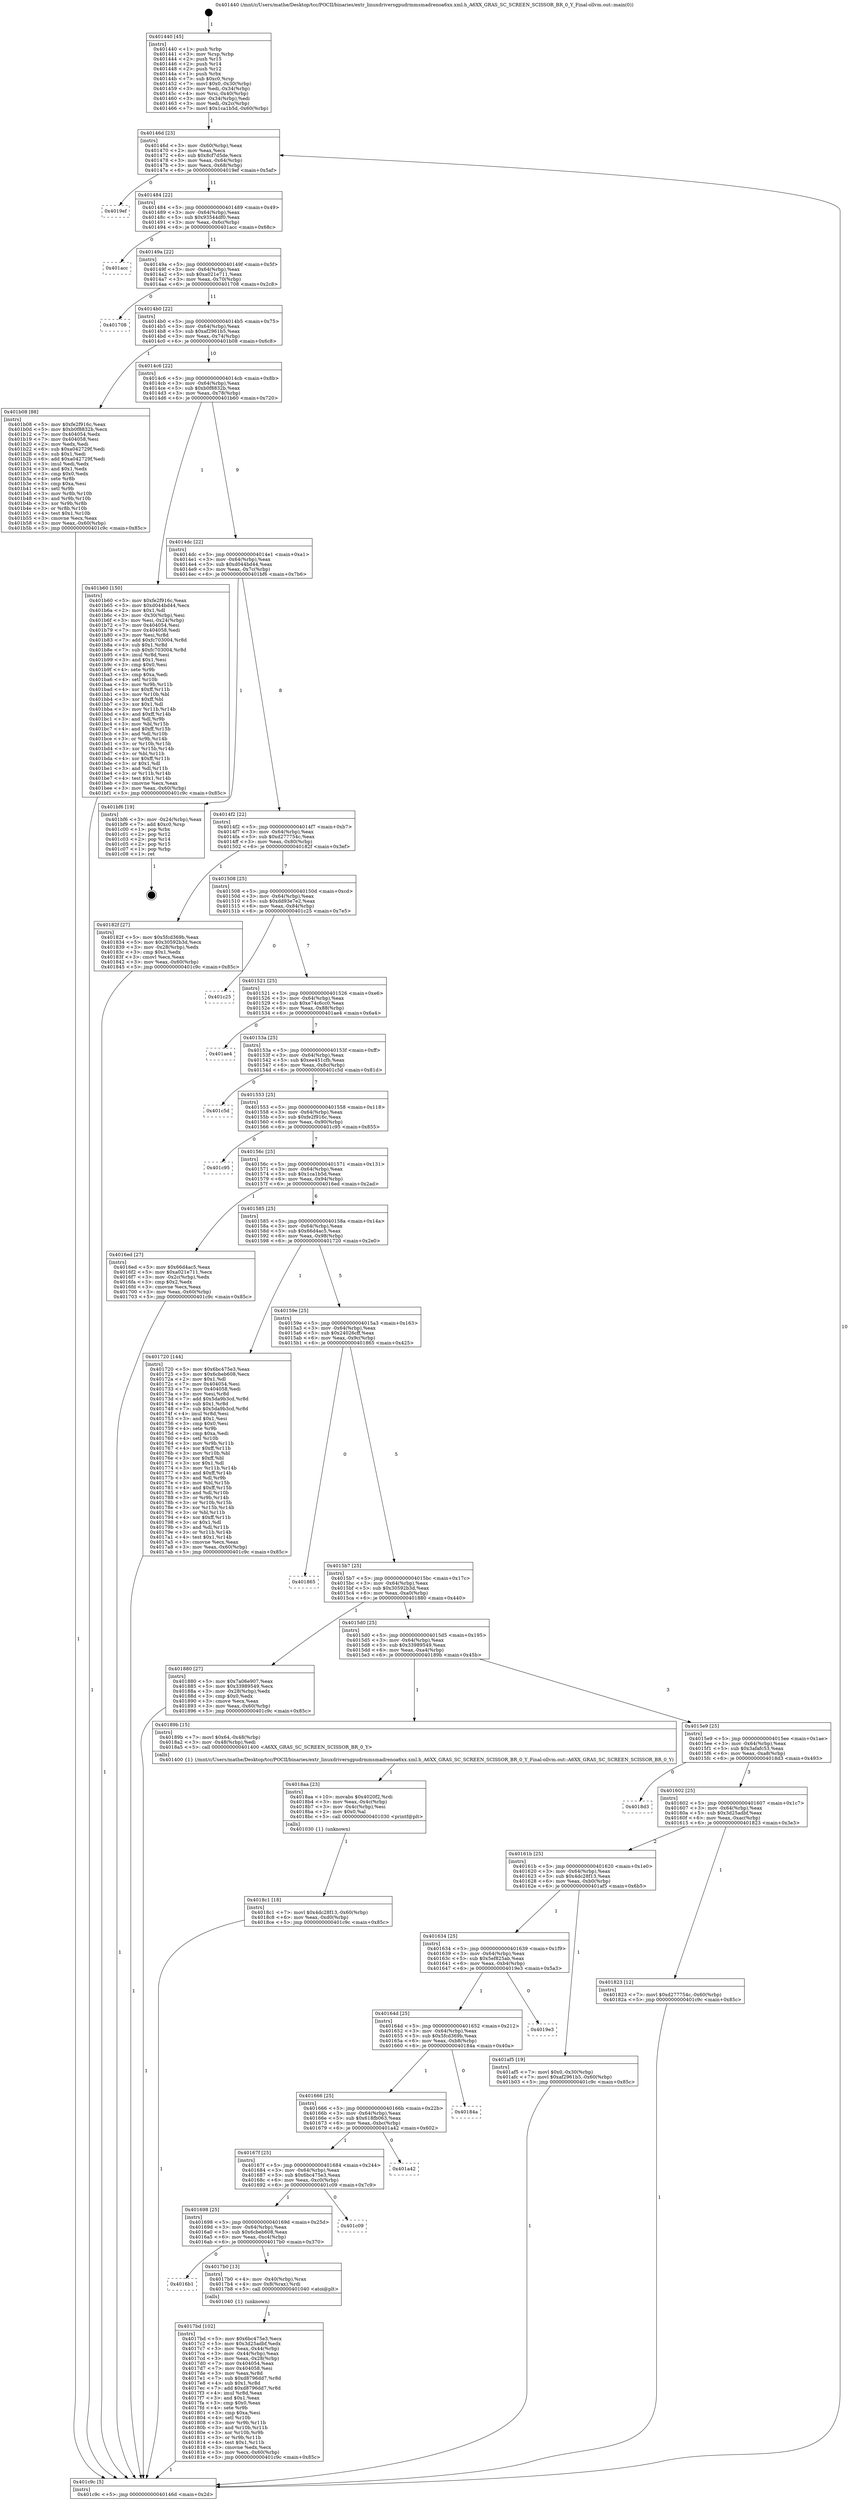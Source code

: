 digraph "0x401440" {
  label = "0x401440 (/mnt/c/Users/mathe/Desktop/tcc/POCII/binaries/extr_linuxdriversgpudrmmsmadrenoa6xx.xml.h_A6XX_GRAS_SC_SCREEN_SCISSOR_BR_0_Y_Final-ollvm.out::main(0))"
  labelloc = "t"
  node[shape=record]

  Entry [label="",width=0.3,height=0.3,shape=circle,fillcolor=black,style=filled]
  "0x40146d" [label="{
     0x40146d [23]\l
     | [instrs]\l
     &nbsp;&nbsp;0x40146d \<+3\>: mov -0x60(%rbp),%eax\l
     &nbsp;&nbsp;0x401470 \<+2\>: mov %eax,%ecx\l
     &nbsp;&nbsp;0x401472 \<+6\>: sub $0x8cf7d5de,%ecx\l
     &nbsp;&nbsp;0x401478 \<+3\>: mov %eax,-0x64(%rbp)\l
     &nbsp;&nbsp;0x40147b \<+3\>: mov %ecx,-0x68(%rbp)\l
     &nbsp;&nbsp;0x40147e \<+6\>: je 00000000004019ef \<main+0x5af\>\l
  }"]
  "0x4019ef" [label="{
     0x4019ef\l
  }", style=dashed]
  "0x401484" [label="{
     0x401484 [22]\l
     | [instrs]\l
     &nbsp;&nbsp;0x401484 \<+5\>: jmp 0000000000401489 \<main+0x49\>\l
     &nbsp;&nbsp;0x401489 \<+3\>: mov -0x64(%rbp),%eax\l
     &nbsp;&nbsp;0x40148c \<+5\>: sub $0x93544df0,%eax\l
     &nbsp;&nbsp;0x401491 \<+3\>: mov %eax,-0x6c(%rbp)\l
     &nbsp;&nbsp;0x401494 \<+6\>: je 0000000000401acc \<main+0x68c\>\l
  }"]
  Exit [label="",width=0.3,height=0.3,shape=circle,fillcolor=black,style=filled,peripheries=2]
  "0x401acc" [label="{
     0x401acc\l
  }", style=dashed]
  "0x40149a" [label="{
     0x40149a [22]\l
     | [instrs]\l
     &nbsp;&nbsp;0x40149a \<+5\>: jmp 000000000040149f \<main+0x5f\>\l
     &nbsp;&nbsp;0x40149f \<+3\>: mov -0x64(%rbp),%eax\l
     &nbsp;&nbsp;0x4014a2 \<+5\>: sub $0xa021e711,%eax\l
     &nbsp;&nbsp;0x4014a7 \<+3\>: mov %eax,-0x70(%rbp)\l
     &nbsp;&nbsp;0x4014aa \<+6\>: je 0000000000401708 \<main+0x2c8\>\l
  }"]
  "0x4018c1" [label="{
     0x4018c1 [18]\l
     | [instrs]\l
     &nbsp;&nbsp;0x4018c1 \<+7\>: movl $0x4dc28f13,-0x60(%rbp)\l
     &nbsp;&nbsp;0x4018c8 \<+6\>: mov %eax,-0xd0(%rbp)\l
     &nbsp;&nbsp;0x4018ce \<+5\>: jmp 0000000000401c9c \<main+0x85c\>\l
  }"]
  "0x401708" [label="{
     0x401708\l
  }", style=dashed]
  "0x4014b0" [label="{
     0x4014b0 [22]\l
     | [instrs]\l
     &nbsp;&nbsp;0x4014b0 \<+5\>: jmp 00000000004014b5 \<main+0x75\>\l
     &nbsp;&nbsp;0x4014b5 \<+3\>: mov -0x64(%rbp),%eax\l
     &nbsp;&nbsp;0x4014b8 \<+5\>: sub $0xaf2961b5,%eax\l
     &nbsp;&nbsp;0x4014bd \<+3\>: mov %eax,-0x74(%rbp)\l
     &nbsp;&nbsp;0x4014c0 \<+6\>: je 0000000000401b08 \<main+0x6c8\>\l
  }"]
  "0x4018aa" [label="{
     0x4018aa [23]\l
     | [instrs]\l
     &nbsp;&nbsp;0x4018aa \<+10\>: movabs $0x4020f2,%rdi\l
     &nbsp;&nbsp;0x4018b4 \<+3\>: mov %eax,-0x4c(%rbp)\l
     &nbsp;&nbsp;0x4018b7 \<+3\>: mov -0x4c(%rbp),%esi\l
     &nbsp;&nbsp;0x4018ba \<+2\>: mov $0x0,%al\l
     &nbsp;&nbsp;0x4018bc \<+5\>: call 0000000000401030 \<printf@plt\>\l
     | [calls]\l
     &nbsp;&nbsp;0x401030 \{1\} (unknown)\l
  }"]
  "0x401b08" [label="{
     0x401b08 [88]\l
     | [instrs]\l
     &nbsp;&nbsp;0x401b08 \<+5\>: mov $0xfe2f916c,%eax\l
     &nbsp;&nbsp;0x401b0d \<+5\>: mov $0xb0f8832b,%ecx\l
     &nbsp;&nbsp;0x401b12 \<+7\>: mov 0x404054,%edx\l
     &nbsp;&nbsp;0x401b19 \<+7\>: mov 0x404058,%esi\l
     &nbsp;&nbsp;0x401b20 \<+2\>: mov %edx,%edi\l
     &nbsp;&nbsp;0x401b22 \<+6\>: sub $0xa042729f,%edi\l
     &nbsp;&nbsp;0x401b28 \<+3\>: sub $0x1,%edi\l
     &nbsp;&nbsp;0x401b2b \<+6\>: add $0xa042729f,%edi\l
     &nbsp;&nbsp;0x401b31 \<+3\>: imul %edi,%edx\l
     &nbsp;&nbsp;0x401b34 \<+3\>: and $0x1,%edx\l
     &nbsp;&nbsp;0x401b37 \<+3\>: cmp $0x0,%edx\l
     &nbsp;&nbsp;0x401b3a \<+4\>: sete %r8b\l
     &nbsp;&nbsp;0x401b3e \<+3\>: cmp $0xa,%esi\l
     &nbsp;&nbsp;0x401b41 \<+4\>: setl %r9b\l
     &nbsp;&nbsp;0x401b45 \<+3\>: mov %r8b,%r10b\l
     &nbsp;&nbsp;0x401b48 \<+3\>: and %r9b,%r10b\l
     &nbsp;&nbsp;0x401b4b \<+3\>: xor %r9b,%r8b\l
     &nbsp;&nbsp;0x401b4e \<+3\>: or %r8b,%r10b\l
     &nbsp;&nbsp;0x401b51 \<+4\>: test $0x1,%r10b\l
     &nbsp;&nbsp;0x401b55 \<+3\>: cmovne %ecx,%eax\l
     &nbsp;&nbsp;0x401b58 \<+3\>: mov %eax,-0x60(%rbp)\l
     &nbsp;&nbsp;0x401b5b \<+5\>: jmp 0000000000401c9c \<main+0x85c\>\l
  }"]
  "0x4014c6" [label="{
     0x4014c6 [22]\l
     | [instrs]\l
     &nbsp;&nbsp;0x4014c6 \<+5\>: jmp 00000000004014cb \<main+0x8b\>\l
     &nbsp;&nbsp;0x4014cb \<+3\>: mov -0x64(%rbp),%eax\l
     &nbsp;&nbsp;0x4014ce \<+5\>: sub $0xb0f8832b,%eax\l
     &nbsp;&nbsp;0x4014d3 \<+3\>: mov %eax,-0x78(%rbp)\l
     &nbsp;&nbsp;0x4014d6 \<+6\>: je 0000000000401b60 \<main+0x720\>\l
  }"]
  "0x4017bd" [label="{
     0x4017bd [102]\l
     | [instrs]\l
     &nbsp;&nbsp;0x4017bd \<+5\>: mov $0x6bc475e3,%ecx\l
     &nbsp;&nbsp;0x4017c2 \<+5\>: mov $0x3d25adbf,%edx\l
     &nbsp;&nbsp;0x4017c7 \<+3\>: mov %eax,-0x44(%rbp)\l
     &nbsp;&nbsp;0x4017ca \<+3\>: mov -0x44(%rbp),%eax\l
     &nbsp;&nbsp;0x4017cd \<+3\>: mov %eax,-0x28(%rbp)\l
     &nbsp;&nbsp;0x4017d0 \<+7\>: mov 0x404054,%eax\l
     &nbsp;&nbsp;0x4017d7 \<+7\>: mov 0x404058,%esi\l
     &nbsp;&nbsp;0x4017de \<+3\>: mov %eax,%r8d\l
     &nbsp;&nbsp;0x4017e1 \<+7\>: sub $0xd8796dd7,%r8d\l
     &nbsp;&nbsp;0x4017e8 \<+4\>: sub $0x1,%r8d\l
     &nbsp;&nbsp;0x4017ec \<+7\>: add $0xd8796dd7,%r8d\l
     &nbsp;&nbsp;0x4017f3 \<+4\>: imul %r8d,%eax\l
     &nbsp;&nbsp;0x4017f7 \<+3\>: and $0x1,%eax\l
     &nbsp;&nbsp;0x4017fa \<+3\>: cmp $0x0,%eax\l
     &nbsp;&nbsp;0x4017fd \<+4\>: sete %r9b\l
     &nbsp;&nbsp;0x401801 \<+3\>: cmp $0xa,%esi\l
     &nbsp;&nbsp;0x401804 \<+4\>: setl %r10b\l
     &nbsp;&nbsp;0x401808 \<+3\>: mov %r9b,%r11b\l
     &nbsp;&nbsp;0x40180b \<+3\>: and %r10b,%r11b\l
     &nbsp;&nbsp;0x40180e \<+3\>: xor %r10b,%r9b\l
     &nbsp;&nbsp;0x401811 \<+3\>: or %r9b,%r11b\l
     &nbsp;&nbsp;0x401814 \<+4\>: test $0x1,%r11b\l
     &nbsp;&nbsp;0x401818 \<+3\>: cmovne %edx,%ecx\l
     &nbsp;&nbsp;0x40181b \<+3\>: mov %ecx,-0x60(%rbp)\l
     &nbsp;&nbsp;0x40181e \<+5\>: jmp 0000000000401c9c \<main+0x85c\>\l
  }"]
  "0x401b60" [label="{
     0x401b60 [150]\l
     | [instrs]\l
     &nbsp;&nbsp;0x401b60 \<+5\>: mov $0xfe2f916c,%eax\l
     &nbsp;&nbsp;0x401b65 \<+5\>: mov $0xd044bd44,%ecx\l
     &nbsp;&nbsp;0x401b6a \<+2\>: mov $0x1,%dl\l
     &nbsp;&nbsp;0x401b6c \<+3\>: mov -0x30(%rbp),%esi\l
     &nbsp;&nbsp;0x401b6f \<+3\>: mov %esi,-0x24(%rbp)\l
     &nbsp;&nbsp;0x401b72 \<+7\>: mov 0x404054,%esi\l
     &nbsp;&nbsp;0x401b79 \<+7\>: mov 0x404058,%edi\l
     &nbsp;&nbsp;0x401b80 \<+3\>: mov %esi,%r8d\l
     &nbsp;&nbsp;0x401b83 \<+7\>: add $0xfc703004,%r8d\l
     &nbsp;&nbsp;0x401b8a \<+4\>: sub $0x1,%r8d\l
     &nbsp;&nbsp;0x401b8e \<+7\>: sub $0xfc703004,%r8d\l
     &nbsp;&nbsp;0x401b95 \<+4\>: imul %r8d,%esi\l
     &nbsp;&nbsp;0x401b99 \<+3\>: and $0x1,%esi\l
     &nbsp;&nbsp;0x401b9c \<+3\>: cmp $0x0,%esi\l
     &nbsp;&nbsp;0x401b9f \<+4\>: sete %r9b\l
     &nbsp;&nbsp;0x401ba3 \<+3\>: cmp $0xa,%edi\l
     &nbsp;&nbsp;0x401ba6 \<+4\>: setl %r10b\l
     &nbsp;&nbsp;0x401baa \<+3\>: mov %r9b,%r11b\l
     &nbsp;&nbsp;0x401bad \<+4\>: xor $0xff,%r11b\l
     &nbsp;&nbsp;0x401bb1 \<+3\>: mov %r10b,%bl\l
     &nbsp;&nbsp;0x401bb4 \<+3\>: xor $0xff,%bl\l
     &nbsp;&nbsp;0x401bb7 \<+3\>: xor $0x1,%dl\l
     &nbsp;&nbsp;0x401bba \<+3\>: mov %r11b,%r14b\l
     &nbsp;&nbsp;0x401bbd \<+4\>: and $0xff,%r14b\l
     &nbsp;&nbsp;0x401bc1 \<+3\>: and %dl,%r9b\l
     &nbsp;&nbsp;0x401bc4 \<+3\>: mov %bl,%r15b\l
     &nbsp;&nbsp;0x401bc7 \<+4\>: and $0xff,%r15b\l
     &nbsp;&nbsp;0x401bcb \<+3\>: and %dl,%r10b\l
     &nbsp;&nbsp;0x401bce \<+3\>: or %r9b,%r14b\l
     &nbsp;&nbsp;0x401bd1 \<+3\>: or %r10b,%r15b\l
     &nbsp;&nbsp;0x401bd4 \<+3\>: xor %r15b,%r14b\l
     &nbsp;&nbsp;0x401bd7 \<+3\>: or %bl,%r11b\l
     &nbsp;&nbsp;0x401bda \<+4\>: xor $0xff,%r11b\l
     &nbsp;&nbsp;0x401bde \<+3\>: or $0x1,%dl\l
     &nbsp;&nbsp;0x401be1 \<+3\>: and %dl,%r11b\l
     &nbsp;&nbsp;0x401be4 \<+3\>: or %r11b,%r14b\l
     &nbsp;&nbsp;0x401be7 \<+4\>: test $0x1,%r14b\l
     &nbsp;&nbsp;0x401beb \<+3\>: cmovne %ecx,%eax\l
     &nbsp;&nbsp;0x401bee \<+3\>: mov %eax,-0x60(%rbp)\l
     &nbsp;&nbsp;0x401bf1 \<+5\>: jmp 0000000000401c9c \<main+0x85c\>\l
  }"]
  "0x4014dc" [label="{
     0x4014dc [22]\l
     | [instrs]\l
     &nbsp;&nbsp;0x4014dc \<+5\>: jmp 00000000004014e1 \<main+0xa1\>\l
     &nbsp;&nbsp;0x4014e1 \<+3\>: mov -0x64(%rbp),%eax\l
     &nbsp;&nbsp;0x4014e4 \<+5\>: sub $0xd044bd44,%eax\l
     &nbsp;&nbsp;0x4014e9 \<+3\>: mov %eax,-0x7c(%rbp)\l
     &nbsp;&nbsp;0x4014ec \<+6\>: je 0000000000401bf6 \<main+0x7b6\>\l
  }"]
  "0x4016b1" [label="{
     0x4016b1\l
  }", style=dashed]
  "0x401bf6" [label="{
     0x401bf6 [19]\l
     | [instrs]\l
     &nbsp;&nbsp;0x401bf6 \<+3\>: mov -0x24(%rbp),%eax\l
     &nbsp;&nbsp;0x401bf9 \<+7\>: add $0xc0,%rsp\l
     &nbsp;&nbsp;0x401c00 \<+1\>: pop %rbx\l
     &nbsp;&nbsp;0x401c01 \<+2\>: pop %r12\l
     &nbsp;&nbsp;0x401c03 \<+2\>: pop %r14\l
     &nbsp;&nbsp;0x401c05 \<+2\>: pop %r15\l
     &nbsp;&nbsp;0x401c07 \<+1\>: pop %rbp\l
     &nbsp;&nbsp;0x401c08 \<+1\>: ret\l
  }"]
  "0x4014f2" [label="{
     0x4014f2 [22]\l
     | [instrs]\l
     &nbsp;&nbsp;0x4014f2 \<+5\>: jmp 00000000004014f7 \<main+0xb7\>\l
     &nbsp;&nbsp;0x4014f7 \<+3\>: mov -0x64(%rbp),%eax\l
     &nbsp;&nbsp;0x4014fa \<+5\>: sub $0xd277754c,%eax\l
     &nbsp;&nbsp;0x4014ff \<+3\>: mov %eax,-0x80(%rbp)\l
     &nbsp;&nbsp;0x401502 \<+6\>: je 000000000040182f \<main+0x3ef\>\l
  }"]
  "0x4017b0" [label="{
     0x4017b0 [13]\l
     | [instrs]\l
     &nbsp;&nbsp;0x4017b0 \<+4\>: mov -0x40(%rbp),%rax\l
     &nbsp;&nbsp;0x4017b4 \<+4\>: mov 0x8(%rax),%rdi\l
     &nbsp;&nbsp;0x4017b8 \<+5\>: call 0000000000401040 \<atoi@plt\>\l
     | [calls]\l
     &nbsp;&nbsp;0x401040 \{1\} (unknown)\l
  }"]
  "0x40182f" [label="{
     0x40182f [27]\l
     | [instrs]\l
     &nbsp;&nbsp;0x40182f \<+5\>: mov $0x5fcd369b,%eax\l
     &nbsp;&nbsp;0x401834 \<+5\>: mov $0x30592b3d,%ecx\l
     &nbsp;&nbsp;0x401839 \<+3\>: mov -0x28(%rbp),%edx\l
     &nbsp;&nbsp;0x40183c \<+3\>: cmp $0x1,%edx\l
     &nbsp;&nbsp;0x40183f \<+3\>: cmovl %ecx,%eax\l
     &nbsp;&nbsp;0x401842 \<+3\>: mov %eax,-0x60(%rbp)\l
     &nbsp;&nbsp;0x401845 \<+5\>: jmp 0000000000401c9c \<main+0x85c\>\l
  }"]
  "0x401508" [label="{
     0x401508 [25]\l
     | [instrs]\l
     &nbsp;&nbsp;0x401508 \<+5\>: jmp 000000000040150d \<main+0xcd\>\l
     &nbsp;&nbsp;0x40150d \<+3\>: mov -0x64(%rbp),%eax\l
     &nbsp;&nbsp;0x401510 \<+5\>: sub $0xdd93e7e2,%eax\l
     &nbsp;&nbsp;0x401515 \<+6\>: mov %eax,-0x84(%rbp)\l
     &nbsp;&nbsp;0x40151b \<+6\>: je 0000000000401c25 \<main+0x7e5\>\l
  }"]
  "0x401698" [label="{
     0x401698 [25]\l
     | [instrs]\l
     &nbsp;&nbsp;0x401698 \<+5\>: jmp 000000000040169d \<main+0x25d\>\l
     &nbsp;&nbsp;0x40169d \<+3\>: mov -0x64(%rbp),%eax\l
     &nbsp;&nbsp;0x4016a0 \<+5\>: sub $0x6cbeb608,%eax\l
     &nbsp;&nbsp;0x4016a5 \<+6\>: mov %eax,-0xc4(%rbp)\l
     &nbsp;&nbsp;0x4016ab \<+6\>: je 00000000004017b0 \<main+0x370\>\l
  }"]
  "0x401c25" [label="{
     0x401c25\l
  }", style=dashed]
  "0x401521" [label="{
     0x401521 [25]\l
     | [instrs]\l
     &nbsp;&nbsp;0x401521 \<+5\>: jmp 0000000000401526 \<main+0xe6\>\l
     &nbsp;&nbsp;0x401526 \<+3\>: mov -0x64(%rbp),%eax\l
     &nbsp;&nbsp;0x401529 \<+5\>: sub $0xe74c6cc0,%eax\l
     &nbsp;&nbsp;0x40152e \<+6\>: mov %eax,-0x88(%rbp)\l
     &nbsp;&nbsp;0x401534 \<+6\>: je 0000000000401ae4 \<main+0x6a4\>\l
  }"]
  "0x401c09" [label="{
     0x401c09\l
  }", style=dashed]
  "0x401ae4" [label="{
     0x401ae4\l
  }", style=dashed]
  "0x40153a" [label="{
     0x40153a [25]\l
     | [instrs]\l
     &nbsp;&nbsp;0x40153a \<+5\>: jmp 000000000040153f \<main+0xff\>\l
     &nbsp;&nbsp;0x40153f \<+3\>: mov -0x64(%rbp),%eax\l
     &nbsp;&nbsp;0x401542 \<+5\>: sub $0xee451cfb,%eax\l
     &nbsp;&nbsp;0x401547 \<+6\>: mov %eax,-0x8c(%rbp)\l
     &nbsp;&nbsp;0x40154d \<+6\>: je 0000000000401c5d \<main+0x81d\>\l
  }"]
  "0x40167f" [label="{
     0x40167f [25]\l
     | [instrs]\l
     &nbsp;&nbsp;0x40167f \<+5\>: jmp 0000000000401684 \<main+0x244\>\l
     &nbsp;&nbsp;0x401684 \<+3\>: mov -0x64(%rbp),%eax\l
     &nbsp;&nbsp;0x401687 \<+5\>: sub $0x6bc475e3,%eax\l
     &nbsp;&nbsp;0x40168c \<+6\>: mov %eax,-0xc0(%rbp)\l
     &nbsp;&nbsp;0x401692 \<+6\>: je 0000000000401c09 \<main+0x7c9\>\l
  }"]
  "0x401c5d" [label="{
     0x401c5d\l
  }", style=dashed]
  "0x401553" [label="{
     0x401553 [25]\l
     | [instrs]\l
     &nbsp;&nbsp;0x401553 \<+5\>: jmp 0000000000401558 \<main+0x118\>\l
     &nbsp;&nbsp;0x401558 \<+3\>: mov -0x64(%rbp),%eax\l
     &nbsp;&nbsp;0x40155b \<+5\>: sub $0xfe2f916c,%eax\l
     &nbsp;&nbsp;0x401560 \<+6\>: mov %eax,-0x90(%rbp)\l
     &nbsp;&nbsp;0x401566 \<+6\>: je 0000000000401c95 \<main+0x855\>\l
  }"]
  "0x401a42" [label="{
     0x401a42\l
  }", style=dashed]
  "0x401c95" [label="{
     0x401c95\l
  }", style=dashed]
  "0x40156c" [label="{
     0x40156c [25]\l
     | [instrs]\l
     &nbsp;&nbsp;0x40156c \<+5\>: jmp 0000000000401571 \<main+0x131\>\l
     &nbsp;&nbsp;0x401571 \<+3\>: mov -0x64(%rbp),%eax\l
     &nbsp;&nbsp;0x401574 \<+5\>: sub $0x1ca1b5d,%eax\l
     &nbsp;&nbsp;0x401579 \<+6\>: mov %eax,-0x94(%rbp)\l
     &nbsp;&nbsp;0x40157f \<+6\>: je 00000000004016ed \<main+0x2ad\>\l
  }"]
  "0x401666" [label="{
     0x401666 [25]\l
     | [instrs]\l
     &nbsp;&nbsp;0x401666 \<+5\>: jmp 000000000040166b \<main+0x22b\>\l
     &nbsp;&nbsp;0x40166b \<+3\>: mov -0x64(%rbp),%eax\l
     &nbsp;&nbsp;0x40166e \<+5\>: sub $0x618fb063,%eax\l
     &nbsp;&nbsp;0x401673 \<+6\>: mov %eax,-0xbc(%rbp)\l
     &nbsp;&nbsp;0x401679 \<+6\>: je 0000000000401a42 \<main+0x602\>\l
  }"]
  "0x4016ed" [label="{
     0x4016ed [27]\l
     | [instrs]\l
     &nbsp;&nbsp;0x4016ed \<+5\>: mov $0x66d4ac5,%eax\l
     &nbsp;&nbsp;0x4016f2 \<+5\>: mov $0xa021e711,%ecx\l
     &nbsp;&nbsp;0x4016f7 \<+3\>: mov -0x2c(%rbp),%edx\l
     &nbsp;&nbsp;0x4016fa \<+3\>: cmp $0x2,%edx\l
     &nbsp;&nbsp;0x4016fd \<+3\>: cmovne %ecx,%eax\l
     &nbsp;&nbsp;0x401700 \<+3\>: mov %eax,-0x60(%rbp)\l
     &nbsp;&nbsp;0x401703 \<+5\>: jmp 0000000000401c9c \<main+0x85c\>\l
  }"]
  "0x401585" [label="{
     0x401585 [25]\l
     | [instrs]\l
     &nbsp;&nbsp;0x401585 \<+5\>: jmp 000000000040158a \<main+0x14a\>\l
     &nbsp;&nbsp;0x40158a \<+3\>: mov -0x64(%rbp),%eax\l
     &nbsp;&nbsp;0x40158d \<+5\>: sub $0x66d4ac5,%eax\l
     &nbsp;&nbsp;0x401592 \<+6\>: mov %eax,-0x98(%rbp)\l
     &nbsp;&nbsp;0x401598 \<+6\>: je 0000000000401720 \<main+0x2e0\>\l
  }"]
  "0x401c9c" [label="{
     0x401c9c [5]\l
     | [instrs]\l
     &nbsp;&nbsp;0x401c9c \<+5\>: jmp 000000000040146d \<main+0x2d\>\l
  }"]
  "0x401440" [label="{
     0x401440 [45]\l
     | [instrs]\l
     &nbsp;&nbsp;0x401440 \<+1\>: push %rbp\l
     &nbsp;&nbsp;0x401441 \<+3\>: mov %rsp,%rbp\l
     &nbsp;&nbsp;0x401444 \<+2\>: push %r15\l
     &nbsp;&nbsp;0x401446 \<+2\>: push %r14\l
     &nbsp;&nbsp;0x401448 \<+2\>: push %r12\l
     &nbsp;&nbsp;0x40144a \<+1\>: push %rbx\l
     &nbsp;&nbsp;0x40144b \<+7\>: sub $0xc0,%rsp\l
     &nbsp;&nbsp;0x401452 \<+7\>: movl $0x0,-0x30(%rbp)\l
     &nbsp;&nbsp;0x401459 \<+3\>: mov %edi,-0x34(%rbp)\l
     &nbsp;&nbsp;0x40145c \<+4\>: mov %rsi,-0x40(%rbp)\l
     &nbsp;&nbsp;0x401460 \<+3\>: mov -0x34(%rbp),%edi\l
     &nbsp;&nbsp;0x401463 \<+3\>: mov %edi,-0x2c(%rbp)\l
     &nbsp;&nbsp;0x401466 \<+7\>: movl $0x1ca1b5d,-0x60(%rbp)\l
  }"]
  "0x40184a" [label="{
     0x40184a\l
  }", style=dashed]
  "0x401720" [label="{
     0x401720 [144]\l
     | [instrs]\l
     &nbsp;&nbsp;0x401720 \<+5\>: mov $0x6bc475e3,%eax\l
     &nbsp;&nbsp;0x401725 \<+5\>: mov $0x6cbeb608,%ecx\l
     &nbsp;&nbsp;0x40172a \<+2\>: mov $0x1,%dl\l
     &nbsp;&nbsp;0x40172c \<+7\>: mov 0x404054,%esi\l
     &nbsp;&nbsp;0x401733 \<+7\>: mov 0x404058,%edi\l
     &nbsp;&nbsp;0x40173a \<+3\>: mov %esi,%r8d\l
     &nbsp;&nbsp;0x40173d \<+7\>: add $0x5da9b3cd,%r8d\l
     &nbsp;&nbsp;0x401744 \<+4\>: sub $0x1,%r8d\l
     &nbsp;&nbsp;0x401748 \<+7\>: sub $0x5da9b3cd,%r8d\l
     &nbsp;&nbsp;0x40174f \<+4\>: imul %r8d,%esi\l
     &nbsp;&nbsp;0x401753 \<+3\>: and $0x1,%esi\l
     &nbsp;&nbsp;0x401756 \<+3\>: cmp $0x0,%esi\l
     &nbsp;&nbsp;0x401759 \<+4\>: sete %r9b\l
     &nbsp;&nbsp;0x40175d \<+3\>: cmp $0xa,%edi\l
     &nbsp;&nbsp;0x401760 \<+4\>: setl %r10b\l
     &nbsp;&nbsp;0x401764 \<+3\>: mov %r9b,%r11b\l
     &nbsp;&nbsp;0x401767 \<+4\>: xor $0xff,%r11b\l
     &nbsp;&nbsp;0x40176b \<+3\>: mov %r10b,%bl\l
     &nbsp;&nbsp;0x40176e \<+3\>: xor $0xff,%bl\l
     &nbsp;&nbsp;0x401771 \<+3\>: xor $0x1,%dl\l
     &nbsp;&nbsp;0x401774 \<+3\>: mov %r11b,%r14b\l
     &nbsp;&nbsp;0x401777 \<+4\>: and $0xff,%r14b\l
     &nbsp;&nbsp;0x40177b \<+3\>: and %dl,%r9b\l
     &nbsp;&nbsp;0x40177e \<+3\>: mov %bl,%r15b\l
     &nbsp;&nbsp;0x401781 \<+4\>: and $0xff,%r15b\l
     &nbsp;&nbsp;0x401785 \<+3\>: and %dl,%r10b\l
     &nbsp;&nbsp;0x401788 \<+3\>: or %r9b,%r14b\l
     &nbsp;&nbsp;0x40178b \<+3\>: or %r10b,%r15b\l
     &nbsp;&nbsp;0x40178e \<+3\>: xor %r15b,%r14b\l
     &nbsp;&nbsp;0x401791 \<+3\>: or %bl,%r11b\l
     &nbsp;&nbsp;0x401794 \<+4\>: xor $0xff,%r11b\l
     &nbsp;&nbsp;0x401798 \<+3\>: or $0x1,%dl\l
     &nbsp;&nbsp;0x40179b \<+3\>: and %dl,%r11b\l
     &nbsp;&nbsp;0x40179e \<+3\>: or %r11b,%r14b\l
     &nbsp;&nbsp;0x4017a1 \<+4\>: test $0x1,%r14b\l
     &nbsp;&nbsp;0x4017a5 \<+3\>: cmovne %ecx,%eax\l
     &nbsp;&nbsp;0x4017a8 \<+3\>: mov %eax,-0x60(%rbp)\l
     &nbsp;&nbsp;0x4017ab \<+5\>: jmp 0000000000401c9c \<main+0x85c\>\l
  }"]
  "0x40159e" [label="{
     0x40159e [25]\l
     | [instrs]\l
     &nbsp;&nbsp;0x40159e \<+5\>: jmp 00000000004015a3 \<main+0x163\>\l
     &nbsp;&nbsp;0x4015a3 \<+3\>: mov -0x64(%rbp),%eax\l
     &nbsp;&nbsp;0x4015a6 \<+5\>: sub $0x24026cff,%eax\l
     &nbsp;&nbsp;0x4015ab \<+6\>: mov %eax,-0x9c(%rbp)\l
     &nbsp;&nbsp;0x4015b1 \<+6\>: je 0000000000401865 \<main+0x425\>\l
  }"]
  "0x40164d" [label="{
     0x40164d [25]\l
     | [instrs]\l
     &nbsp;&nbsp;0x40164d \<+5\>: jmp 0000000000401652 \<main+0x212\>\l
     &nbsp;&nbsp;0x401652 \<+3\>: mov -0x64(%rbp),%eax\l
     &nbsp;&nbsp;0x401655 \<+5\>: sub $0x5fcd369b,%eax\l
     &nbsp;&nbsp;0x40165a \<+6\>: mov %eax,-0xb8(%rbp)\l
     &nbsp;&nbsp;0x401660 \<+6\>: je 000000000040184a \<main+0x40a\>\l
  }"]
  "0x401865" [label="{
     0x401865\l
  }", style=dashed]
  "0x4015b7" [label="{
     0x4015b7 [25]\l
     | [instrs]\l
     &nbsp;&nbsp;0x4015b7 \<+5\>: jmp 00000000004015bc \<main+0x17c\>\l
     &nbsp;&nbsp;0x4015bc \<+3\>: mov -0x64(%rbp),%eax\l
     &nbsp;&nbsp;0x4015bf \<+5\>: sub $0x30592b3d,%eax\l
     &nbsp;&nbsp;0x4015c4 \<+6\>: mov %eax,-0xa0(%rbp)\l
     &nbsp;&nbsp;0x4015ca \<+6\>: je 0000000000401880 \<main+0x440\>\l
  }"]
  "0x4019e3" [label="{
     0x4019e3\l
  }", style=dashed]
  "0x401880" [label="{
     0x401880 [27]\l
     | [instrs]\l
     &nbsp;&nbsp;0x401880 \<+5\>: mov $0x7a06e907,%eax\l
     &nbsp;&nbsp;0x401885 \<+5\>: mov $0x33989549,%ecx\l
     &nbsp;&nbsp;0x40188a \<+3\>: mov -0x28(%rbp),%edx\l
     &nbsp;&nbsp;0x40188d \<+3\>: cmp $0x0,%edx\l
     &nbsp;&nbsp;0x401890 \<+3\>: cmove %ecx,%eax\l
     &nbsp;&nbsp;0x401893 \<+3\>: mov %eax,-0x60(%rbp)\l
     &nbsp;&nbsp;0x401896 \<+5\>: jmp 0000000000401c9c \<main+0x85c\>\l
  }"]
  "0x4015d0" [label="{
     0x4015d0 [25]\l
     | [instrs]\l
     &nbsp;&nbsp;0x4015d0 \<+5\>: jmp 00000000004015d5 \<main+0x195\>\l
     &nbsp;&nbsp;0x4015d5 \<+3\>: mov -0x64(%rbp),%eax\l
     &nbsp;&nbsp;0x4015d8 \<+5\>: sub $0x33989549,%eax\l
     &nbsp;&nbsp;0x4015dd \<+6\>: mov %eax,-0xa4(%rbp)\l
     &nbsp;&nbsp;0x4015e3 \<+6\>: je 000000000040189b \<main+0x45b\>\l
  }"]
  "0x401634" [label="{
     0x401634 [25]\l
     | [instrs]\l
     &nbsp;&nbsp;0x401634 \<+5\>: jmp 0000000000401639 \<main+0x1f9\>\l
     &nbsp;&nbsp;0x401639 \<+3\>: mov -0x64(%rbp),%eax\l
     &nbsp;&nbsp;0x40163c \<+5\>: sub $0x5ef825ab,%eax\l
     &nbsp;&nbsp;0x401641 \<+6\>: mov %eax,-0xb4(%rbp)\l
     &nbsp;&nbsp;0x401647 \<+6\>: je 00000000004019e3 \<main+0x5a3\>\l
  }"]
  "0x40189b" [label="{
     0x40189b [15]\l
     | [instrs]\l
     &nbsp;&nbsp;0x40189b \<+7\>: movl $0x64,-0x48(%rbp)\l
     &nbsp;&nbsp;0x4018a2 \<+3\>: mov -0x48(%rbp),%edi\l
     &nbsp;&nbsp;0x4018a5 \<+5\>: call 0000000000401400 \<A6XX_GRAS_SC_SCREEN_SCISSOR_BR_0_Y\>\l
     | [calls]\l
     &nbsp;&nbsp;0x401400 \{1\} (/mnt/c/Users/mathe/Desktop/tcc/POCII/binaries/extr_linuxdriversgpudrmmsmadrenoa6xx.xml.h_A6XX_GRAS_SC_SCREEN_SCISSOR_BR_0_Y_Final-ollvm.out::A6XX_GRAS_SC_SCREEN_SCISSOR_BR_0_Y)\l
  }"]
  "0x4015e9" [label="{
     0x4015e9 [25]\l
     | [instrs]\l
     &nbsp;&nbsp;0x4015e9 \<+5\>: jmp 00000000004015ee \<main+0x1ae\>\l
     &nbsp;&nbsp;0x4015ee \<+3\>: mov -0x64(%rbp),%eax\l
     &nbsp;&nbsp;0x4015f1 \<+5\>: sub $0x3afafc53,%eax\l
     &nbsp;&nbsp;0x4015f6 \<+6\>: mov %eax,-0xa8(%rbp)\l
     &nbsp;&nbsp;0x4015fc \<+6\>: je 00000000004018d3 \<main+0x493\>\l
  }"]
  "0x401af5" [label="{
     0x401af5 [19]\l
     | [instrs]\l
     &nbsp;&nbsp;0x401af5 \<+7\>: movl $0x0,-0x30(%rbp)\l
     &nbsp;&nbsp;0x401afc \<+7\>: movl $0xaf2961b5,-0x60(%rbp)\l
     &nbsp;&nbsp;0x401b03 \<+5\>: jmp 0000000000401c9c \<main+0x85c\>\l
  }"]
  "0x4018d3" [label="{
     0x4018d3\l
  }", style=dashed]
  "0x401602" [label="{
     0x401602 [25]\l
     | [instrs]\l
     &nbsp;&nbsp;0x401602 \<+5\>: jmp 0000000000401607 \<main+0x1c7\>\l
     &nbsp;&nbsp;0x401607 \<+3\>: mov -0x64(%rbp),%eax\l
     &nbsp;&nbsp;0x40160a \<+5\>: sub $0x3d25adbf,%eax\l
     &nbsp;&nbsp;0x40160f \<+6\>: mov %eax,-0xac(%rbp)\l
     &nbsp;&nbsp;0x401615 \<+6\>: je 0000000000401823 \<main+0x3e3\>\l
  }"]
  "0x40161b" [label="{
     0x40161b [25]\l
     | [instrs]\l
     &nbsp;&nbsp;0x40161b \<+5\>: jmp 0000000000401620 \<main+0x1e0\>\l
     &nbsp;&nbsp;0x401620 \<+3\>: mov -0x64(%rbp),%eax\l
     &nbsp;&nbsp;0x401623 \<+5\>: sub $0x4dc28f13,%eax\l
     &nbsp;&nbsp;0x401628 \<+6\>: mov %eax,-0xb0(%rbp)\l
     &nbsp;&nbsp;0x40162e \<+6\>: je 0000000000401af5 \<main+0x6b5\>\l
  }"]
  "0x401823" [label="{
     0x401823 [12]\l
     | [instrs]\l
     &nbsp;&nbsp;0x401823 \<+7\>: movl $0xd277754c,-0x60(%rbp)\l
     &nbsp;&nbsp;0x40182a \<+5\>: jmp 0000000000401c9c \<main+0x85c\>\l
  }"]
  Entry -> "0x401440" [label=" 1"]
  "0x40146d" -> "0x4019ef" [label=" 0"]
  "0x40146d" -> "0x401484" [label=" 11"]
  "0x401bf6" -> Exit [label=" 1"]
  "0x401484" -> "0x401acc" [label=" 0"]
  "0x401484" -> "0x40149a" [label=" 11"]
  "0x401b60" -> "0x401c9c" [label=" 1"]
  "0x40149a" -> "0x401708" [label=" 0"]
  "0x40149a" -> "0x4014b0" [label=" 11"]
  "0x401b08" -> "0x401c9c" [label=" 1"]
  "0x4014b0" -> "0x401b08" [label=" 1"]
  "0x4014b0" -> "0x4014c6" [label=" 10"]
  "0x401af5" -> "0x401c9c" [label=" 1"]
  "0x4014c6" -> "0x401b60" [label=" 1"]
  "0x4014c6" -> "0x4014dc" [label=" 9"]
  "0x4018c1" -> "0x401c9c" [label=" 1"]
  "0x4014dc" -> "0x401bf6" [label=" 1"]
  "0x4014dc" -> "0x4014f2" [label=" 8"]
  "0x4018aa" -> "0x4018c1" [label=" 1"]
  "0x4014f2" -> "0x40182f" [label=" 1"]
  "0x4014f2" -> "0x401508" [label=" 7"]
  "0x40189b" -> "0x4018aa" [label=" 1"]
  "0x401508" -> "0x401c25" [label=" 0"]
  "0x401508" -> "0x401521" [label=" 7"]
  "0x40182f" -> "0x401c9c" [label=" 1"]
  "0x401521" -> "0x401ae4" [label=" 0"]
  "0x401521" -> "0x40153a" [label=" 7"]
  "0x401823" -> "0x401c9c" [label=" 1"]
  "0x40153a" -> "0x401c5d" [label=" 0"]
  "0x40153a" -> "0x401553" [label=" 7"]
  "0x4017b0" -> "0x4017bd" [label=" 1"]
  "0x401553" -> "0x401c95" [label=" 0"]
  "0x401553" -> "0x40156c" [label=" 7"]
  "0x401698" -> "0x4016b1" [label=" 0"]
  "0x40156c" -> "0x4016ed" [label=" 1"]
  "0x40156c" -> "0x401585" [label=" 6"]
  "0x4016ed" -> "0x401c9c" [label=" 1"]
  "0x401440" -> "0x40146d" [label=" 1"]
  "0x401c9c" -> "0x40146d" [label=" 10"]
  "0x401880" -> "0x401c9c" [label=" 1"]
  "0x401585" -> "0x401720" [label=" 1"]
  "0x401585" -> "0x40159e" [label=" 5"]
  "0x401720" -> "0x401c9c" [label=" 1"]
  "0x40167f" -> "0x401698" [label=" 1"]
  "0x40159e" -> "0x401865" [label=" 0"]
  "0x40159e" -> "0x4015b7" [label=" 5"]
  "0x4017bd" -> "0x401c9c" [label=" 1"]
  "0x4015b7" -> "0x401880" [label=" 1"]
  "0x4015b7" -> "0x4015d0" [label=" 4"]
  "0x401666" -> "0x40167f" [label=" 1"]
  "0x4015d0" -> "0x40189b" [label=" 1"]
  "0x4015d0" -> "0x4015e9" [label=" 3"]
  "0x401698" -> "0x4017b0" [label=" 1"]
  "0x4015e9" -> "0x4018d3" [label=" 0"]
  "0x4015e9" -> "0x401602" [label=" 3"]
  "0x40164d" -> "0x401666" [label=" 1"]
  "0x401602" -> "0x401823" [label=" 1"]
  "0x401602" -> "0x40161b" [label=" 2"]
  "0x40164d" -> "0x40184a" [label=" 0"]
  "0x40161b" -> "0x401af5" [label=" 1"]
  "0x40161b" -> "0x401634" [label=" 1"]
  "0x401666" -> "0x401a42" [label=" 0"]
  "0x401634" -> "0x4019e3" [label=" 0"]
  "0x401634" -> "0x40164d" [label=" 1"]
  "0x40167f" -> "0x401c09" [label=" 0"]
}
